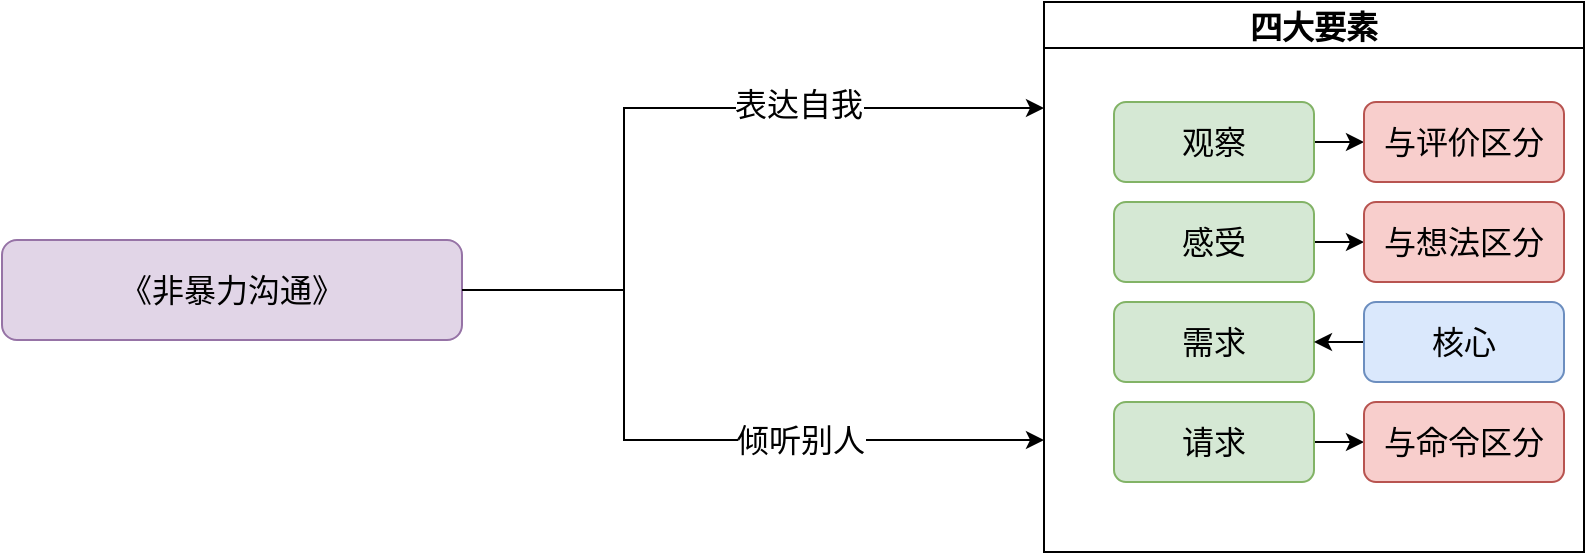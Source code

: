 <mxfile version="12.2.4" pages="1"><diagram id="Yb1Rck9U07lp50T5qbfY" name="Page-1"><mxGraphModel dx="1364" dy="1235" grid="0" gridSize="10" guides="1" tooltips="1" connect="1" arrows="1" fold="1" page="0" pageScale="1" pageWidth="827" pageHeight="1169" background="none" math="0" shadow="0"><root><mxCell id="0"/><mxCell id="1" parent="0"/><mxCell id="6" value="&lt;span style=&quot;white-space: normal&quot;&gt;《非暴力沟通》&lt;/span&gt;" style="rounded=1;whiteSpace=wrap;html=1;fontSize=16;fillColor=#e1d5e7;strokeColor=#9673a6;" parent="1" vertex="1"><mxGeometry x="299" y="109" width="230" height="50" as="geometry"/></mxCell><mxCell id="19" style="edgeStyle=orthogonalEdgeStyle;rounded=0;orthogonalLoop=1;jettySize=auto;html=1;fontSize=16;exitX=1;exitY=0.5;exitDx=0;exitDy=0;" parent="1" source="6" edge="1"><mxGeometry relative="1" as="geometry"><mxPoint x="820" y="43" as="targetPoint"/><Array as="points"><mxPoint x="610" y="134"/><mxPoint x="610" y="43"/></Array><mxPoint x="580" y="93" as="sourcePoint"/></mxGeometry></mxCell><mxCell id="20" value="表达自我" style="text;html=1;resizable=0;points=[];align=center;verticalAlign=middle;labelBackgroundColor=#ffffff;fontSize=16;" parent="19" vertex="1" connectable="0"><mxGeometry x="-0.337" y="-11" relative="1" as="geometry"><mxPoint x="76" y="-48" as="offset"/></mxGeometry></mxCell><mxCell id="21" value="倾听别人" style="edgeStyle=orthogonalEdgeStyle;rounded=0;orthogonalLoop=1;jettySize=auto;html=1;fontSize=16;exitX=1;exitY=0.5;exitDx=0;exitDy=0;" parent="1" source="6" edge="1"><mxGeometry x="0.332" relative="1" as="geometry"><mxPoint x="820" y="209" as="targetPoint"/><Array as="points"><mxPoint x="610" y="134"/><mxPoint x="610" y="209"/></Array><mxPoint as="offset"/><mxPoint x="580" y="90" as="sourcePoint"/></mxGeometry></mxCell><mxCell id="22" value="四大要素" style="swimlane;fontSize=16;" parent="1" vertex="1"><mxGeometry x="820" y="-10" width="270" height="275" as="geometry"/></mxCell><mxCell id="48" style="edgeStyle=orthogonalEdgeStyle;rounded=0;orthogonalLoop=1;jettySize=auto;html=1;entryX=0;entryY=0.5;entryDx=0;entryDy=0;fontSize=16;" parent="22" source="15" target="46" edge="1"><mxGeometry relative="1" as="geometry"/></mxCell><mxCell id="15" value="感受" style="rounded=1;whiteSpace=wrap;html=1;fontSize=16;fillColor=#d5e8d4;strokeColor=#82b366;" parent="22" vertex="1"><mxGeometry x="35" y="100" width="100" height="40" as="geometry"/></mxCell><mxCell id="16" value="需求" style="rounded=1;whiteSpace=wrap;html=1;fontSize=16;fillColor=#d5e8d4;strokeColor=#82b366;" parent="22" vertex="1"><mxGeometry x="35" y="150" width="100" height="40" as="geometry"/></mxCell><mxCell id="50" style="edgeStyle=orthogonalEdgeStyle;rounded=0;orthogonalLoop=1;jettySize=auto;html=1;fontSize=16;" parent="22" source="17" target="49" edge="1"><mxGeometry relative="1" as="geometry"/></mxCell><mxCell id="17" value="请求" style="rounded=1;whiteSpace=wrap;html=1;fontSize=16;fillColor=#d5e8d4;strokeColor=#82b366;" parent="22" vertex="1"><mxGeometry x="35" y="200" width="100" height="40" as="geometry"/></mxCell><mxCell id="47" style="edgeStyle=orthogonalEdgeStyle;rounded=0;orthogonalLoop=1;jettySize=auto;html=1;fontSize=16;" parent="22" source="18" target="29" edge="1"><mxGeometry relative="1" as="geometry"/></mxCell><mxCell id="18" value="观察" style="rounded=1;whiteSpace=wrap;html=1;fontSize=16;fillColor=#d5e8d4;strokeColor=#82b366;" parent="22" vertex="1"><mxGeometry x="35" y="50" width="100" height="40" as="geometry"/></mxCell><mxCell id="29" value="与评价区分" style="rounded=1;whiteSpace=wrap;html=1;fontSize=16;fillColor=#f8cecc;strokeColor=#b85450;" parent="22" vertex="1"><mxGeometry x="160" y="50" width="100" height="40" as="geometry"/></mxCell><mxCell id="46" value="与想法区分" style="rounded=1;whiteSpace=wrap;html=1;fontSize=16;fillColor=#f8cecc;strokeColor=#b85450;" parent="22" vertex="1"><mxGeometry x="160" y="100" width="100" height="40" as="geometry"/></mxCell><mxCell id="49" value="与命令区分" style="rounded=1;whiteSpace=wrap;html=1;fontSize=16;fillColor=#f8cecc;strokeColor=#b85450;" parent="22" vertex="1"><mxGeometry x="160" y="200" width="100" height="40" as="geometry"/></mxCell><mxCell id="52" style="edgeStyle=orthogonalEdgeStyle;rounded=0;orthogonalLoop=1;jettySize=auto;html=1;entryX=1;entryY=0.5;entryDx=0;entryDy=0;fontSize=16;" parent="22" source="51" target="16" edge="1"><mxGeometry relative="1" as="geometry"/></mxCell><mxCell id="51" value="核心" style="rounded=1;whiteSpace=wrap;html=1;fontSize=16;fillColor=#dae8fc;strokeColor=#6c8ebf;" parent="22" vertex="1"><mxGeometry x="160" y="150" width="100" height="40" as="geometry"/></mxCell></root></mxGraphModel></diagram></mxfile>